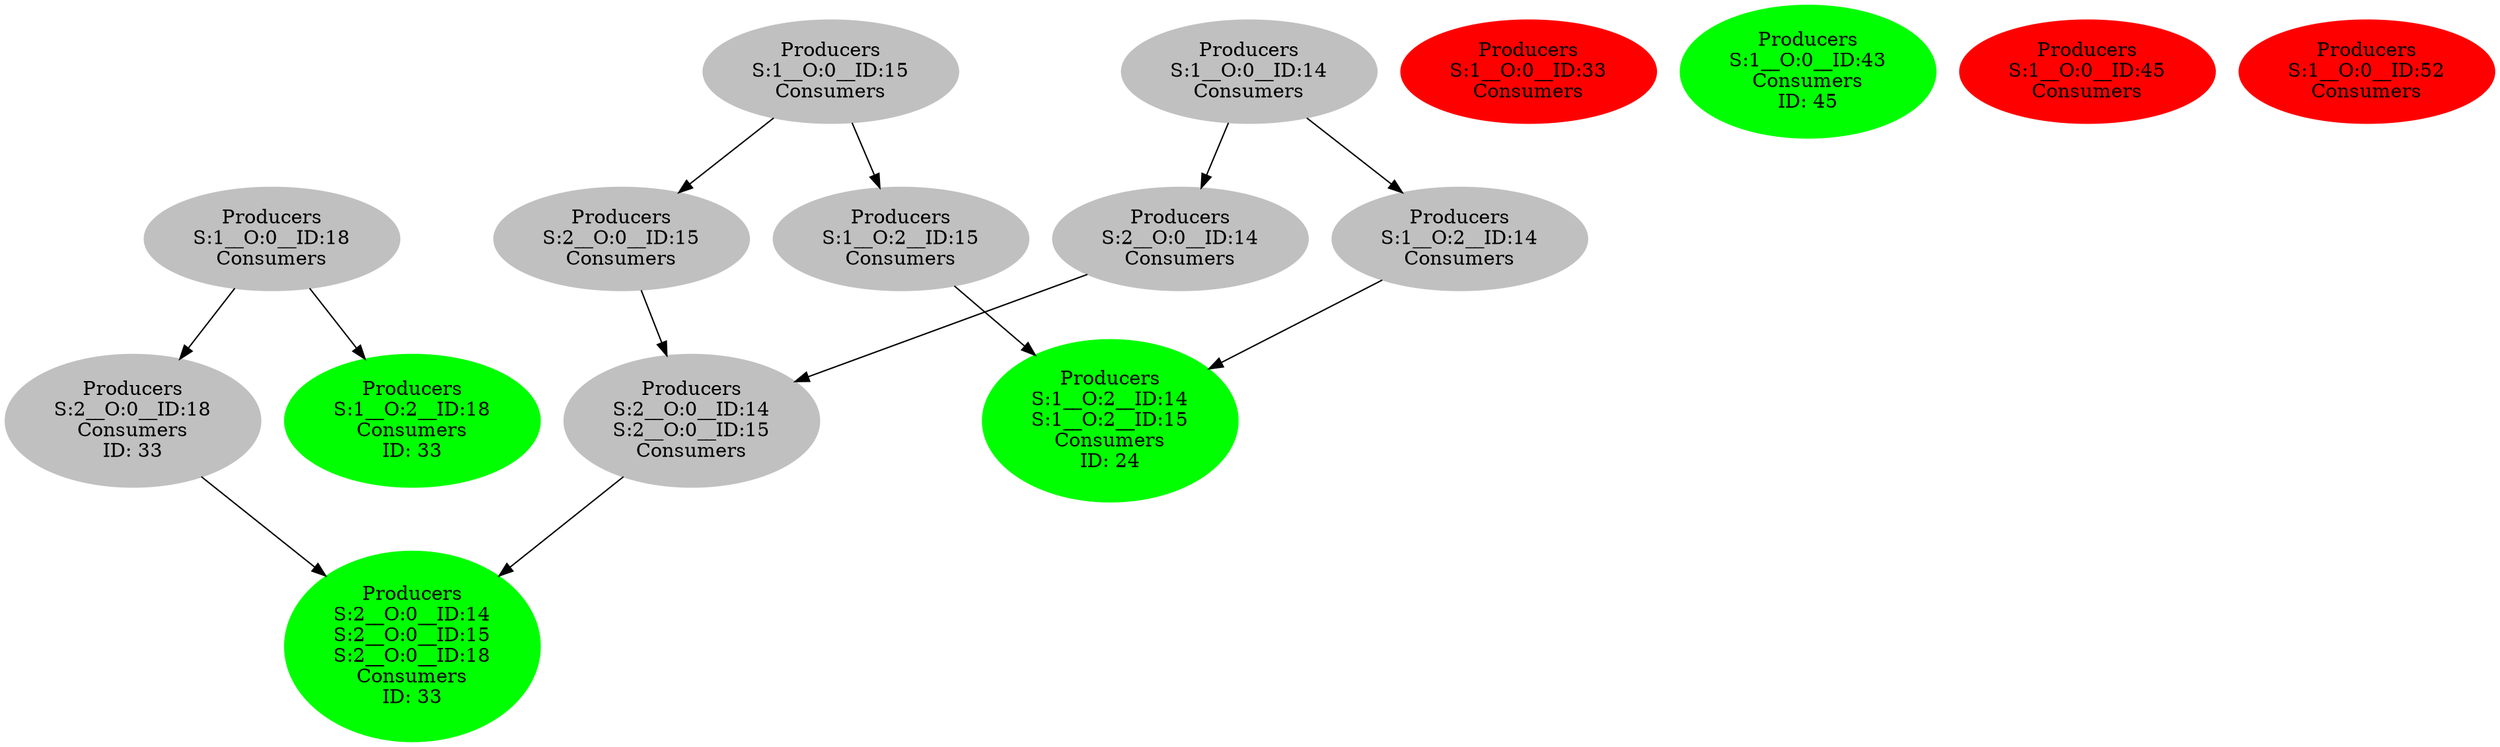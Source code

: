 strict digraph  {
0 [color=grey, label="Producers
S:1__O:0__ID:14
Consumers
", style=filled];
1 [color=grey, label="Producers
S:2__O:0__ID:14
Consumers
", style=filled];
2 [color=grey, label="Producers
S:2__O:0__ID:14
S:2__O:0__ID:15
Consumers
", style=filled];
3 [color=green, label="Producers
S:2__O:0__ID:14
S:2__O:0__ID:15
S:2__O:0__ID:18
Consumers
ID: 33", style=filled];
4 [color=grey, label="Producers
S:1__O:2__ID:14
Consumers
", style=filled];
5 [color=green, label="Producers
S:1__O:2__ID:14
S:1__O:2__ID:15
Consumers
ID: 24", style=filled];
6 [color=grey, label="Producers
S:1__O:0__ID:15
Consumers
", style=filled];
7 [color=grey, label="Producers
S:2__O:0__ID:15
Consumers
", style=filled];
8 [color=grey, label="Producers
S:1__O:2__ID:15
Consumers
", style=filled];
9 [color=grey, label="Producers
S:1__O:0__ID:18
Consumers
", style=filled];
10 [color=grey, label="Producers
S:2__O:0__ID:18
Consumers
ID: 33", style=filled];
11 [color=green, label="Producers
S:1__O:2__ID:18
Consumers
ID: 33", style=filled];
12 [color=red, label="Producers
S:1__O:0__ID:33
Consumers
", style=filled];
13 [color=green, label="Producers
S:1__O:0__ID:43
Consumers
ID: 45", style=filled];
14 [color=red, label="Producers
S:1__O:0__ID:45
Consumers
", style=filled];
15 [color=red, label="Producers
S:1__O:0__ID:52
Consumers
", style=filled];
0 -> 1;
0 -> 4;
1 -> 2;
2 -> 3;
4 -> 5;
6 -> 7;
6 -> 8;
7 -> 2;
8 -> 5;
9 -> 10;
9 -> 11;
10 -> 3;
}
